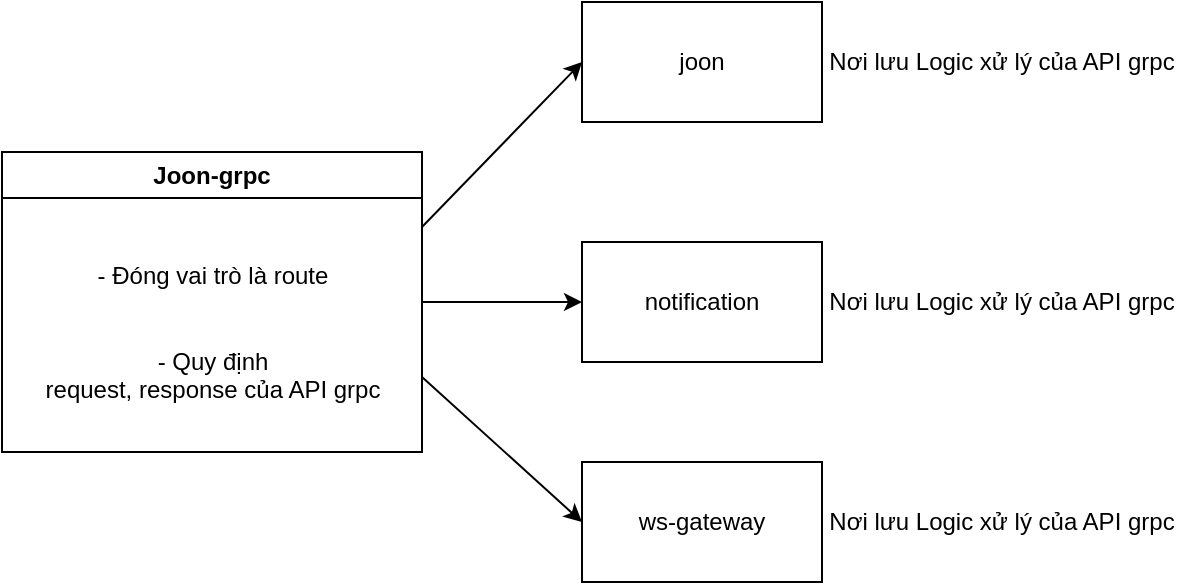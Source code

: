 <mxfile version="20.8.16" type="github">
  <diagram name="Page-1" id="v6gZ-lDaImHFO4egWIVC">
    <mxGraphModel dx="880" dy="484" grid="1" gridSize="10" guides="1" tooltips="1" connect="1" arrows="1" fold="1" page="1" pageScale="1" pageWidth="850" pageHeight="1100" math="0" shadow="0">
      <root>
        <mxCell id="0" />
        <mxCell id="1" parent="0" />
        <mxCell id="nExcDsRf0GybJa3ijihV-1" value="joon" style="rounded=0;whiteSpace=wrap;html=1;" vertex="1" parent="1">
          <mxGeometry x="360" y="130" width="120" height="60" as="geometry" />
        </mxCell>
        <mxCell id="nExcDsRf0GybJa3ijihV-3" value="notification" style="rounded=0;whiteSpace=wrap;html=1;" vertex="1" parent="1">
          <mxGeometry x="360" y="250" width="120" height="60" as="geometry" />
        </mxCell>
        <mxCell id="nExcDsRf0GybJa3ijihV-4" value="ws-gateway" style="rounded=0;whiteSpace=wrap;html=1;" vertex="1" parent="1">
          <mxGeometry x="360" y="360" width="120" height="60" as="geometry" />
        </mxCell>
        <mxCell id="nExcDsRf0GybJa3ijihV-6" value="Joon-grpc" style="swimlane;whiteSpace=wrap;html=1;" vertex="1" parent="1">
          <mxGeometry x="70" y="205" width="210" height="150" as="geometry" />
        </mxCell>
        <mxCell id="nExcDsRf0GybJa3ijihV-7" value="- Đóng vai trò là route&lt;br&gt;&lt;br&gt;&lt;br&gt;- Quy định &lt;br&gt;request, response của API grpc" style="text;html=1;align=center;verticalAlign=middle;resizable=0;points=[];autosize=1;strokeColor=none;fillColor=none;" vertex="1" parent="nExcDsRf0GybJa3ijihV-6">
          <mxGeometry x="10" y="45" width="190" height="90" as="geometry" />
        </mxCell>
        <mxCell id="nExcDsRf0GybJa3ijihV-9" value="Nơi lưu Logic xử lý của API grpc" style="text;html=1;strokeColor=none;fillColor=none;align=center;verticalAlign=middle;whiteSpace=wrap;rounded=0;" vertex="1" parent="1">
          <mxGeometry x="480" y="145" width="180" height="30" as="geometry" />
        </mxCell>
        <mxCell id="nExcDsRf0GybJa3ijihV-10" value="" style="endArrow=classic;html=1;rounded=0;exitX=1;exitY=0.25;exitDx=0;exitDy=0;entryX=0;entryY=0.5;entryDx=0;entryDy=0;" edge="1" parent="1" source="nExcDsRf0GybJa3ijihV-6" target="nExcDsRf0GybJa3ijihV-1">
          <mxGeometry width="50" height="50" relative="1" as="geometry">
            <mxPoint x="400" y="240" as="sourcePoint" />
            <mxPoint x="450" y="190" as="targetPoint" />
          </mxGeometry>
        </mxCell>
        <mxCell id="nExcDsRf0GybJa3ijihV-11" value="Nơi lưu Logic xử lý của API grpc" style="text;html=1;strokeColor=none;fillColor=none;align=center;verticalAlign=middle;whiteSpace=wrap;rounded=0;" vertex="1" parent="1">
          <mxGeometry x="480" y="265" width="180" height="30" as="geometry" />
        </mxCell>
        <mxCell id="nExcDsRf0GybJa3ijihV-12" value="Nơi lưu Logic xử lý của API grpc" style="text;html=1;strokeColor=none;fillColor=none;align=center;verticalAlign=middle;whiteSpace=wrap;rounded=0;" vertex="1" parent="1">
          <mxGeometry x="480" y="375" width="180" height="30" as="geometry" />
        </mxCell>
        <mxCell id="nExcDsRf0GybJa3ijihV-14" value="" style="endArrow=classic;html=1;rounded=0;exitX=1;exitY=0.5;exitDx=0;exitDy=0;entryX=0;entryY=0.5;entryDx=0;entryDy=0;" edge="1" parent="1" source="nExcDsRf0GybJa3ijihV-6" target="nExcDsRf0GybJa3ijihV-3">
          <mxGeometry width="50" height="50" relative="1" as="geometry">
            <mxPoint x="400" y="240" as="sourcePoint" />
            <mxPoint x="450" y="190" as="targetPoint" />
          </mxGeometry>
        </mxCell>
        <mxCell id="nExcDsRf0GybJa3ijihV-15" value="" style="endArrow=classic;html=1;rounded=0;exitX=1;exitY=0.75;exitDx=0;exitDy=0;entryX=0;entryY=0.5;entryDx=0;entryDy=0;" edge="1" parent="1" source="nExcDsRf0GybJa3ijihV-6" target="nExcDsRf0GybJa3ijihV-4">
          <mxGeometry width="50" height="50" relative="1" as="geometry">
            <mxPoint x="400" y="240" as="sourcePoint" />
            <mxPoint x="450" y="190" as="targetPoint" />
          </mxGeometry>
        </mxCell>
      </root>
    </mxGraphModel>
  </diagram>
</mxfile>
